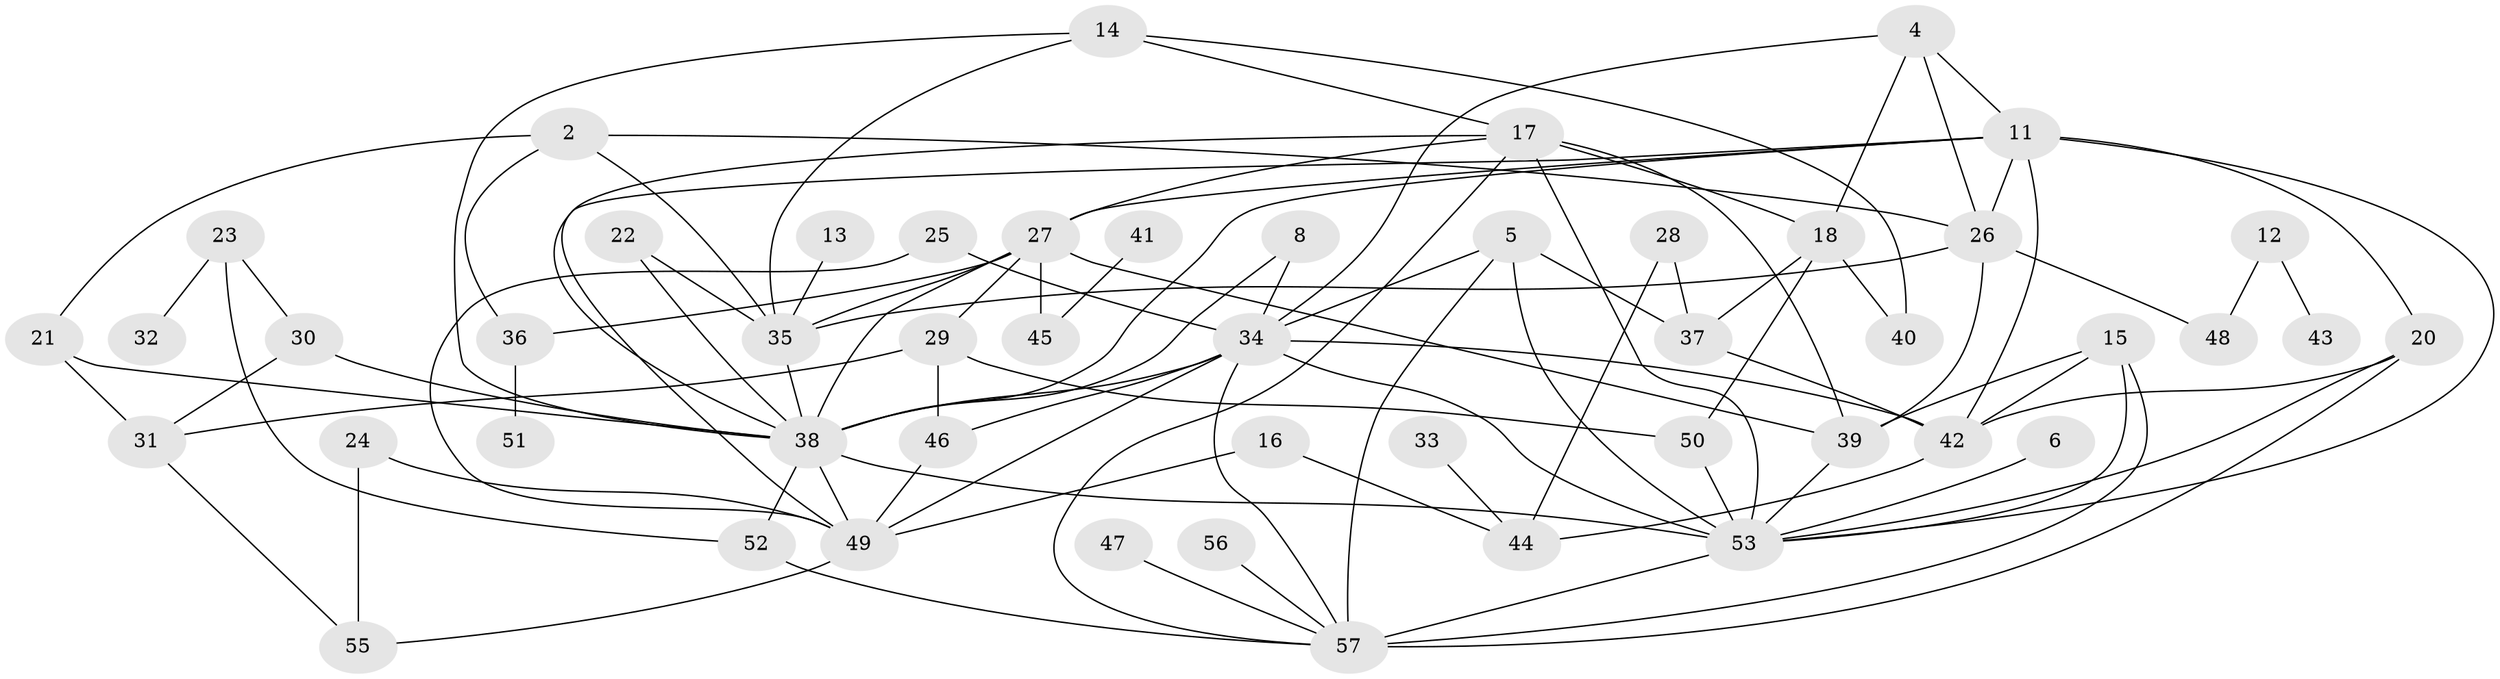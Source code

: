 // original degree distribution, {1: 0.1415929203539823, 5: 0.11504424778761062, 3: 0.22123893805309736, 4: 0.1504424778761062, 0: 0.061946902654867256, 2: 0.24778761061946902, 6: 0.02654867256637168, 7: 0.017699115044247787, 8: 0.017699115044247787}
// Generated by graph-tools (version 1.1) at 2025/35/03/04/25 23:35:57]
// undirected, 50 vertices, 98 edges
graph export_dot {
  node [color=gray90,style=filled];
  2;
  4;
  5;
  6;
  8;
  11;
  12;
  13;
  14;
  15;
  16;
  17;
  18;
  20;
  21;
  22;
  23;
  24;
  25;
  26;
  27;
  28;
  29;
  30;
  31;
  32;
  33;
  34;
  35;
  36;
  37;
  38;
  39;
  40;
  41;
  42;
  43;
  44;
  45;
  46;
  47;
  48;
  49;
  50;
  51;
  52;
  53;
  55;
  56;
  57;
  2 -- 21 [weight=1.0];
  2 -- 26 [weight=1.0];
  2 -- 35 [weight=1.0];
  2 -- 36 [weight=1.0];
  4 -- 11 [weight=1.0];
  4 -- 18 [weight=1.0];
  4 -- 26 [weight=1.0];
  4 -- 34 [weight=1.0];
  5 -- 34 [weight=1.0];
  5 -- 37 [weight=1.0];
  5 -- 53 [weight=1.0];
  5 -- 57 [weight=2.0];
  6 -- 53 [weight=1.0];
  8 -- 34 [weight=1.0];
  8 -- 38 [weight=1.0];
  11 -- 20 [weight=1.0];
  11 -- 26 [weight=2.0];
  11 -- 27 [weight=1.0];
  11 -- 38 [weight=1.0];
  11 -- 42 [weight=1.0];
  11 -- 49 [weight=1.0];
  11 -- 53 [weight=1.0];
  12 -- 43 [weight=1.0];
  12 -- 48 [weight=1.0];
  13 -- 35 [weight=1.0];
  14 -- 17 [weight=1.0];
  14 -- 35 [weight=1.0];
  14 -- 38 [weight=1.0];
  14 -- 40 [weight=1.0];
  15 -- 39 [weight=1.0];
  15 -- 42 [weight=1.0];
  15 -- 53 [weight=2.0];
  15 -- 57 [weight=2.0];
  16 -- 44 [weight=1.0];
  16 -- 49 [weight=1.0];
  17 -- 18 [weight=1.0];
  17 -- 27 [weight=1.0];
  17 -- 38 [weight=1.0];
  17 -- 39 [weight=2.0];
  17 -- 53 [weight=1.0];
  17 -- 57 [weight=1.0];
  18 -- 37 [weight=1.0];
  18 -- 40 [weight=1.0];
  18 -- 50 [weight=1.0];
  20 -- 42 [weight=1.0];
  20 -- 53 [weight=1.0];
  20 -- 57 [weight=2.0];
  21 -- 31 [weight=1.0];
  21 -- 38 [weight=1.0];
  22 -- 35 [weight=1.0];
  22 -- 38 [weight=1.0];
  23 -- 30 [weight=1.0];
  23 -- 32 [weight=1.0];
  23 -- 52 [weight=1.0];
  24 -- 49 [weight=1.0];
  24 -- 55 [weight=1.0];
  25 -- 34 [weight=1.0];
  25 -- 49 [weight=1.0];
  26 -- 35 [weight=1.0];
  26 -- 39 [weight=1.0];
  26 -- 48 [weight=1.0];
  27 -- 29 [weight=1.0];
  27 -- 35 [weight=1.0];
  27 -- 36 [weight=1.0];
  27 -- 38 [weight=1.0];
  27 -- 39 [weight=1.0];
  27 -- 45 [weight=1.0];
  28 -- 37 [weight=1.0];
  28 -- 44 [weight=1.0];
  29 -- 31 [weight=1.0];
  29 -- 46 [weight=1.0];
  29 -- 50 [weight=1.0];
  30 -- 31 [weight=1.0];
  30 -- 38 [weight=1.0];
  31 -- 55 [weight=1.0];
  33 -- 44 [weight=1.0];
  34 -- 38 [weight=1.0];
  34 -- 42 [weight=1.0];
  34 -- 46 [weight=1.0];
  34 -- 49 [weight=1.0];
  34 -- 53 [weight=1.0];
  34 -- 57 [weight=1.0];
  35 -- 38 [weight=1.0];
  36 -- 51 [weight=1.0];
  37 -- 42 [weight=1.0];
  38 -- 49 [weight=1.0];
  38 -- 52 [weight=2.0];
  38 -- 53 [weight=3.0];
  39 -- 53 [weight=1.0];
  41 -- 45 [weight=1.0];
  42 -- 44 [weight=1.0];
  46 -- 49 [weight=1.0];
  47 -- 57 [weight=1.0];
  49 -- 55 [weight=1.0];
  50 -- 53 [weight=1.0];
  52 -- 57 [weight=1.0];
  53 -- 57 [weight=1.0];
  56 -- 57 [weight=1.0];
}
